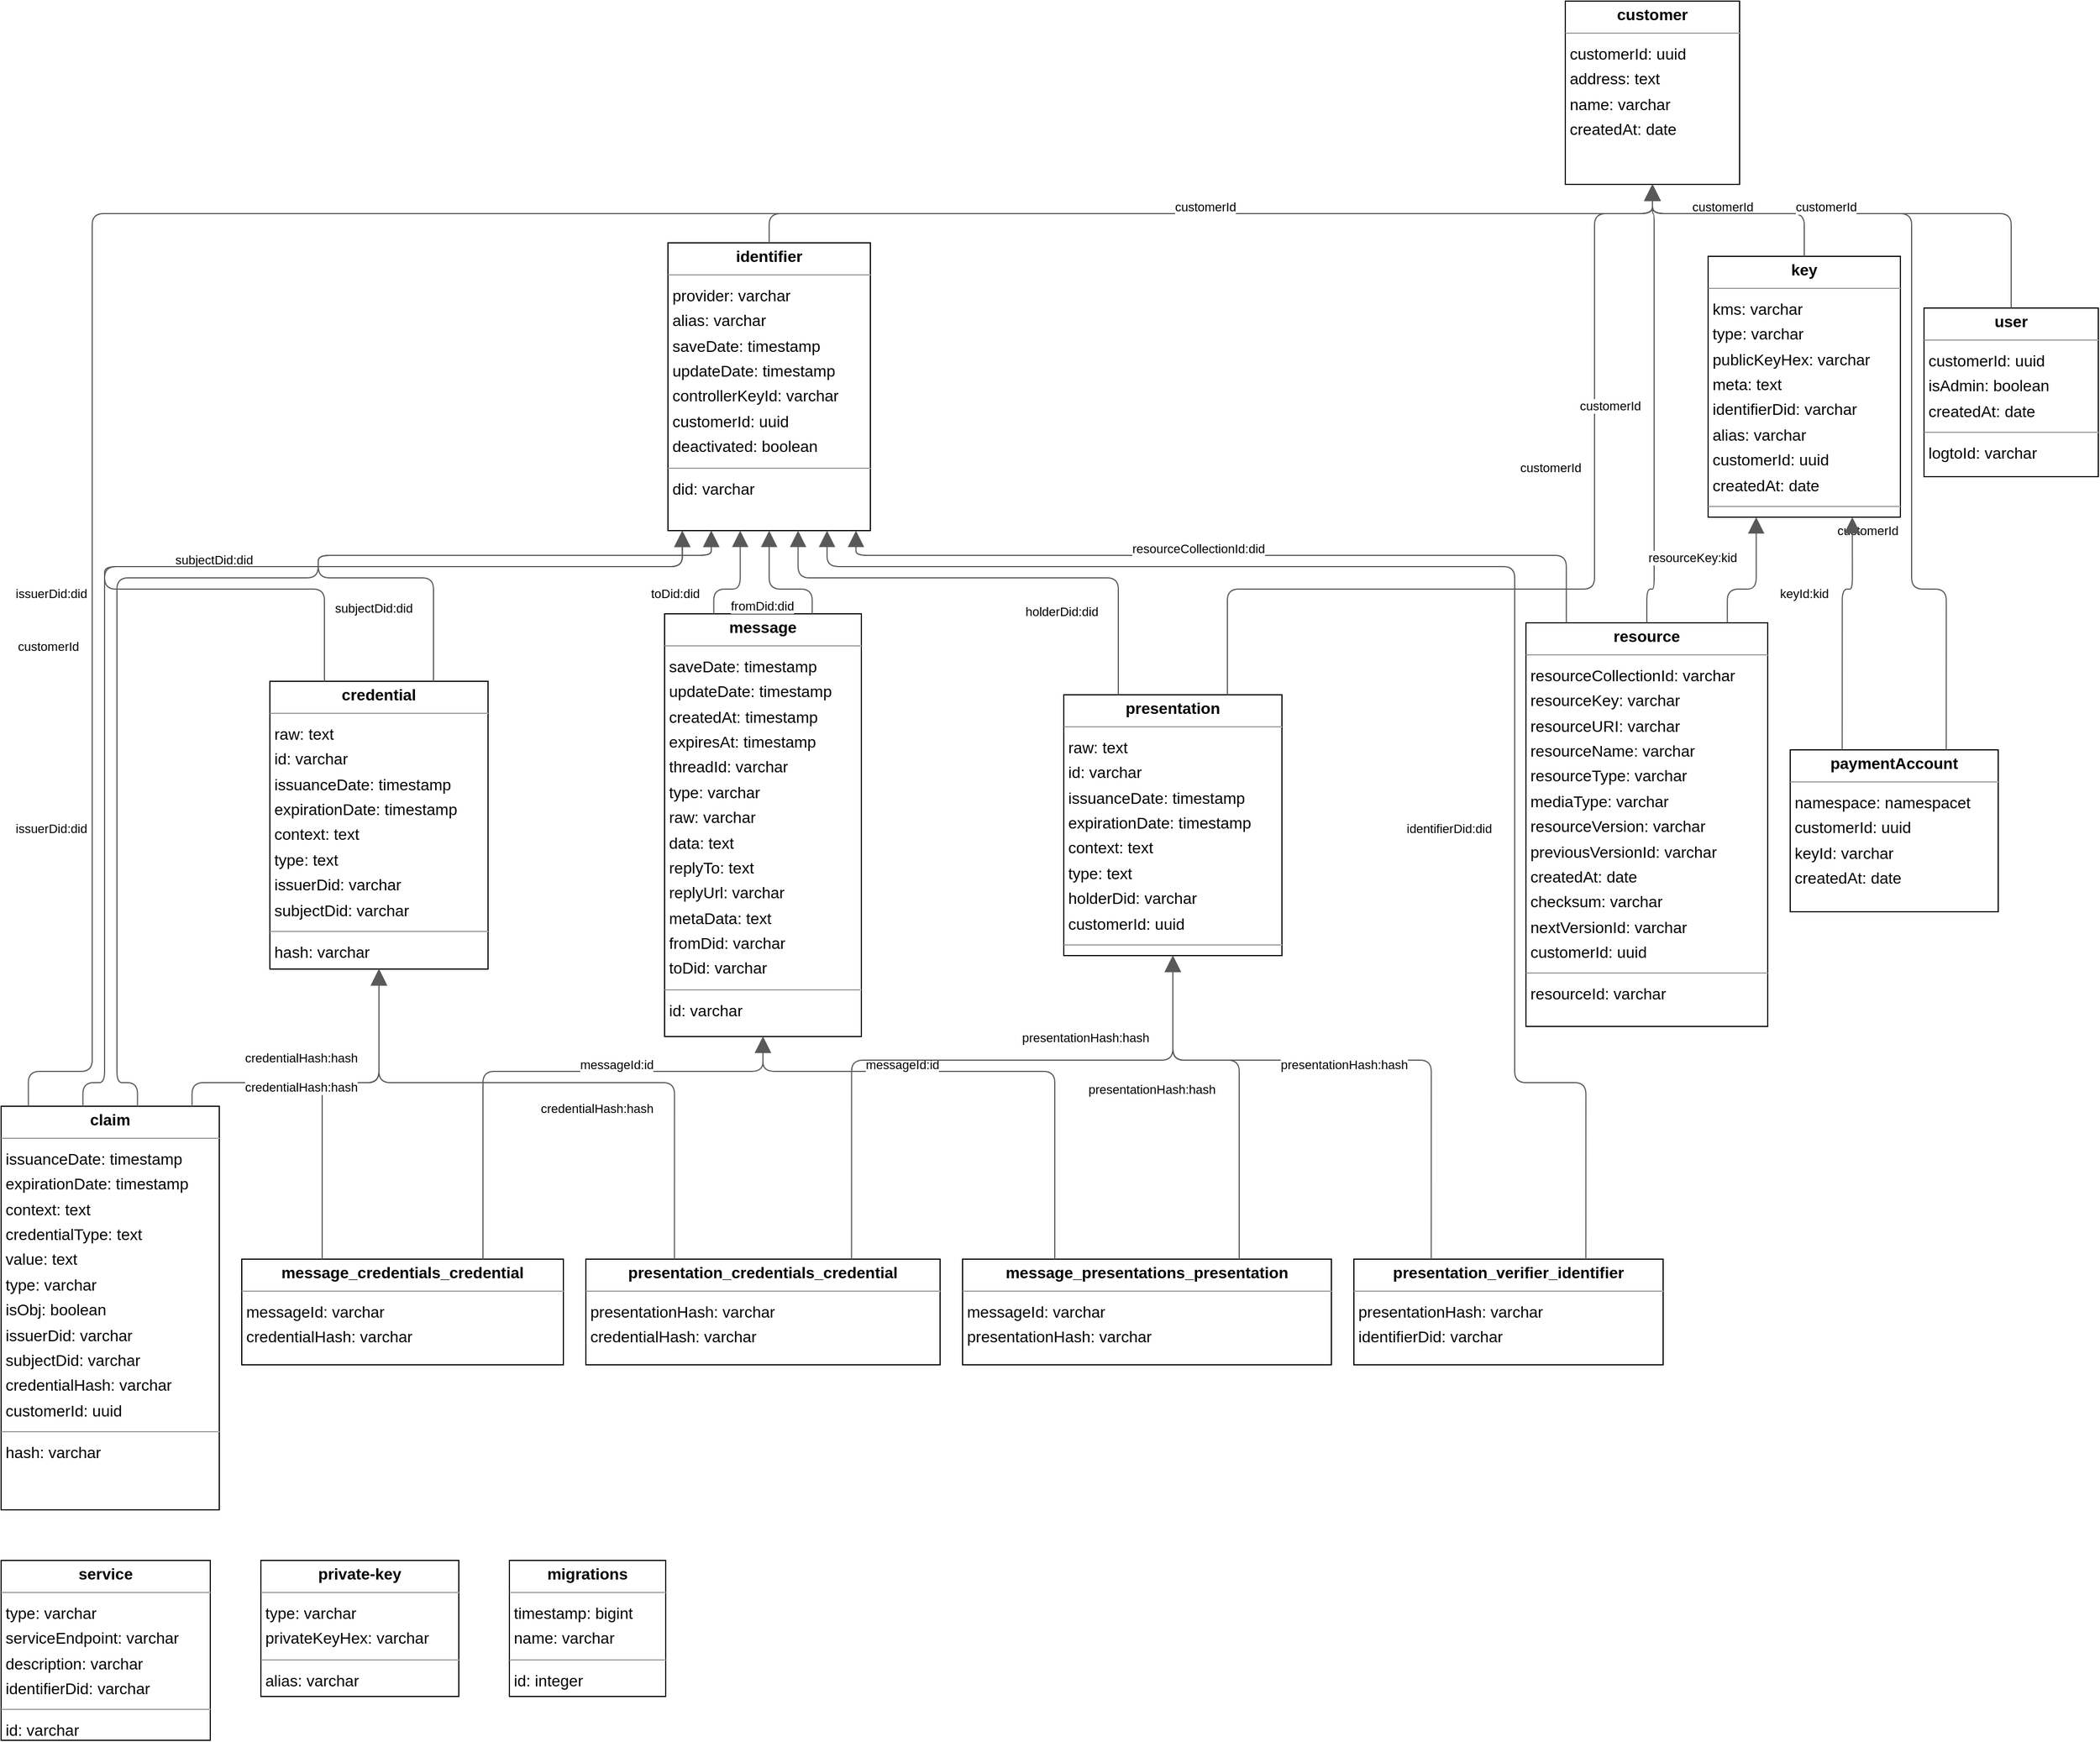 <mxGraphModel dx="0" dy="0" grid="1" gridSize="10" guides="1" tooltips="1" connect="1" arrows="1" fold="1" page="0" pageScale="1" background="none" math="0" shadow="0">
  <root>
    <mxCell id="0" />
    <mxCell id="1" parent="0" />
    <mxCell id="node16" parent="1" vertex="1" value="&lt;p style=&quot;margin:0px;margin-top:4px;text-align:center;&quot;&gt;&lt;b&gt;claim&lt;/b&gt;&lt;/p&gt;&lt;hr size=&quot;1&quot;/&gt;&lt;p style=&quot;margin:0 0 0 4px;line-height:1.6;&quot;&gt; issuanceDate: timestamp&lt;br/&gt; expirationDate: timestamp&lt;br/&gt; context: text&lt;br/&gt; credentialType: text&lt;br/&gt; value: text&lt;br/&gt; type: varchar&lt;br/&gt; isObj: boolean&lt;br/&gt; issuerDid: varchar&lt;br/&gt; subjectDid: varchar&lt;br/&gt; credentialHash: varchar&lt;br/&gt; customerId: uuid&lt;/p&gt;&lt;hr size=&quot;1&quot;/&gt;&lt;p style=&quot;margin:0 0 0 4px;line-height:1.6;&quot;&gt; hash: varchar&lt;/p&gt;" style="verticalAlign=top;align=left;overflow=fill;fontSize=14;fontFamily=Helvetica;html=1;rounded=0;shadow=0;comic=0;labelBackgroundColor=none;strokeWidth=1;">
      <mxGeometry x="-164" y="777" width="194" height="359" as="geometry" />
    </mxCell>
    <mxCell id="node12" parent="1" vertex="1" value="&lt;p style=&quot;margin:0px;margin-top:4px;text-align:center;&quot;&gt;&lt;b&gt;credential&lt;/b&gt;&lt;/p&gt;&lt;hr size=&quot;1&quot;/&gt;&lt;p style=&quot;margin:0 0 0 4px;line-height:1.6;&quot;&gt; raw: text&lt;br/&gt; id: varchar&lt;br/&gt; issuanceDate: timestamp&lt;br/&gt; expirationDate: timestamp&lt;br/&gt; context: text&lt;br/&gt; type: text&lt;br/&gt; issuerDid: varchar&lt;br/&gt; subjectDid: varchar&lt;/p&gt;&lt;hr size=&quot;1&quot;/&gt;&lt;p style=&quot;margin:0 0 0 4px;line-height:1.6;&quot;&gt; hash: varchar&lt;/p&gt;" style="verticalAlign=top;align=left;overflow=fill;fontSize=14;fontFamily=Helvetica;html=1;rounded=0;shadow=0;comic=0;labelBackgroundColor=none;strokeWidth=1;">
      <mxGeometry x="75" y="399" width="194" height="256" as="geometry" />
    </mxCell>
    <mxCell id="node3" parent="1" vertex="1" value="&lt;p style=&quot;margin:0px;margin-top:4px;text-align:center;&quot;&gt;&lt;b&gt;customer&lt;/b&gt;&lt;/p&gt;&lt;hr size=&quot;1&quot;/&gt;&lt;p style=&quot;margin:0 0 0 4px;line-height:1.6;&quot;&gt; customerId: uuid&lt;br/&gt; address: text&lt;br/&gt; name: varchar&lt;br/&gt; createdAt: date&lt;/p&gt;" style="verticalAlign=top;align=left;overflow=fill;fontSize=14;fontFamily=Helvetica;html=1;rounded=0;shadow=0;comic=0;labelBackgroundColor=none;strokeWidth=1;">
      <mxGeometry x="1227" y="-206" width="155" height="163" as="geometry" />
    </mxCell>
    <mxCell id="node8" parent="1" vertex="1" value="&lt;p style=&quot;margin:0px;margin-top:4px;text-align:center;&quot;&gt;&lt;b&gt;identifier&lt;/b&gt;&lt;/p&gt;&lt;hr size=&quot;1&quot;/&gt;&lt;p style=&quot;margin:0 0 0 4px;line-height:1.6;&quot;&gt; provider: varchar&lt;br/&gt; alias: varchar&lt;br/&gt; saveDate: timestamp&lt;br/&gt; updateDate: timestamp&lt;br/&gt; controllerKeyId: varchar&lt;br/&gt; customerId: uuid&lt;br/&gt; deactivated: boolean&lt;/p&gt;&lt;hr size=&quot;1&quot;/&gt;&lt;p style=&quot;margin:0 0 0 4px;line-height:1.6;&quot;&gt; did: varchar&lt;/p&gt;" style="verticalAlign=top;align=left;overflow=fill;fontSize=14;fontFamily=Helvetica;html=1;rounded=0;shadow=0;comic=0;labelBackgroundColor=none;strokeWidth=1;">
      <mxGeometry x="429" y="9" width="180" height="256" as="geometry" />
    </mxCell>
    <mxCell id="node6" parent="1" vertex="1" value="&lt;p style=&quot;margin:0px;margin-top:4px;text-align:center;&quot;&gt;&lt;b&gt;key&lt;/b&gt;&lt;/p&gt;&lt;hr size=&quot;1&quot;/&gt;&lt;p style=&quot;margin:0 0 0 4px;line-height:1.6;&quot;&gt; kms: varchar&lt;br/&gt; type: varchar&lt;br/&gt; publicKeyHex: varchar&lt;br/&gt; meta: text&lt;br/&gt; identifierDid: varchar&lt;br/&gt; alias: varchar&lt;br/&gt; customerId: uuid&lt;br/&gt; createdAt: date&lt;/p&gt;&lt;hr size=&quot;1&quot;/&gt;&lt;p style=&quot;margin:0 0 0 4px;line-height:1.6;&quot;&gt; kid: varchar&lt;/p&gt;" style="verticalAlign=top;align=left;overflow=fill;fontSize=14;fontFamily=Helvetica;html=1;rounded=0;shadow=0;comic=0;labelBackgroundColor=none;strokeWidth=1;">
      <mxGeometry x="1354" y="21" width="171" height="232" as="geometry" />
    </mxCell>
    <mxCell id="node0" parent="1" vertex="1" value="&lt;p style=&quot;margin:0px;margin-top:4px;text-align:center;&quot;&gt;&lt;b&gt;message&lt;/b&gt;&lt;/p&gt;&lt;hr size=&quot;1&quot;/&gt;&lt;p style=&quot;margin:0 0 0 4px;line-height:1.6;&quot;&gt; saveDate: timestamp&lt;br/&gt; updateDate: timestamp&lt;br/&gt; createdAt: timestamp&lt;br/&gt; expiresAt: timestamp&lt;br/&gt; threadId: varchar&lt;br/&gt; type: varchar&lt;br/&gt; raw: varchar&lt;br/&gt; data: text&lt;br/&gt; replyTo: text&lt;br/&gt; replyUrl: varchar&lt;br/&gt; metaData: text&lt;br/&gt; fromDid: varchar&lt;br/&gt; toDid: varchar&lt;/p&gt;&lt;hr size=&quot;1&quot;/&gt;&lt;p style=&quot;margin:0 0 0 4px;line-height:1.6;&quot;&gt; id: varchar&lt;/p&gt;" style="verticalAlign=top;align=left;overflow=fill;fontSize=14;fontFamily=Helvetica;html=1;rounded=0;shadow=0;comic=0;labelBackgroundColor=none;strokeWidth=1;">
      <mxGeometry x="426" y="339" width="175" height="376" as="geometry" />
    </mxCell>
    <mxCell id="node11" parent="1" vertex="1" value="&lt;p style=&quot;margin:0px;margin-top:4px;text-align:center;&quot;&gt;&lt;b&gt;message_credentials_credential&lt;/b&gt;&lt;/p&gt;&lt;hr size=&quot;1&quot;/&gt;&lt;p style=&quot;margin:0 0 0 4px;line-height:1.6;&quot;&gt; messageId: varchar&lt;br/&gt; credentialHash: varchar&lt;/p&gt;" style="verticalAlign=top;align=left;overflow=fill;fontSize=14;fontFamily=Helvetica;html=1;rounded=0;shadow=0;comic=0;labelBackgroundColor=none;strokeWidth=1;">
      <mxGeometry x="50" y="913" width="286" height="94" as="geometry" />
    </mxCell>
    <mxCell id="node7" parent="1" vertex="1" value="&lt;p style=&quot;margin:0px;margin-top:4px;text-align:center;&quot;&gt;&lt;b&gt;message_presentations_presentation&lt;/b&gt;&lt;/p&gt;&lt;hr size=&quot;1&quot;/&gt;&lt;p style=&quot;margin:0 0 0 4px;line-height:1.6;&quot;&gt; messageId: varchar&lt;br/&gt; presentationHash: varchar&lt;/p&gt;" style="verticalAlign=top;align=left;overflow=fill;fontSize=14;fontFamily=Helvetica;html=1;rounded=0;shadow=0;comic=0;labelBackgroundColor=none;strokeWidth=1;">
      <mxGeometry x="691" y="913" width="328" height="94" as="geometry" />
    </mxCell>
    <mxCell id="node13" parent="1" vertex="1" value="&lt;p style=&quot;margin:0px;margin-top:4px;text-align:center;&quot;&gt;&lt;b&gt;migrations&lt;/b&gt;&lt;/p&gt;&lt;hr size=&quot;1&quot;/&gt;&lt;p style=&quot;margin:0 0 0 4px;line-height:1.6;&quot;&gt; timestamp: bigint&lt;br/&gt; name: varchar&lt;/p&gt;&lt;hr size=&quot;1&quot;/&gt;&lt;p style=&quot;margin:0 0 0 4px;line-height:1.6;&quot;&gt; id: integer&lt;/p&gt;" style="verticalAlign=top;align=left;overflow=fill;fontSize=14;fontFamily=Helvetica;html=1;rounded=0;shadow=0;comic=0;labelBackgroundColor=none;strokeWidth=1;">
      <mxGeometry x="288" y="1181" width="139" height="121" as="geometry" />
    </mxCell>
    <mxCell id="node14" parent="1" vertex="1" value="&lt;p style=&quot;margin:0px;margin-top:4px;text-align:center;&quot;&gt;&lt;b&gt;paymentAccount&lt;/b&gt;&lt;/p&gt;&lt;hr size=&quot;1&quot;/&gt;&lt;p style=&quot;margin:0 0 0 4px;line-height:1.6;&quot;&gt; namespace: namespacet&lt;br/&gt; customerId: uuid&lt;br/&gt; keyId: varchar&lt;br/&gt; createdAt: date&lt;/p&gt;" style="verticalAlign=top;align=left;overflow=fill;fontSize=14;fontFamily=Helvetica;html=1;rounded=0;shadow=0;comic=0;labelBackgroundColor=none;strokeWidth=1;">
      <mxGeometry x="1427" y="460" width="185" height="144" as="geometry" />
    </mxCell>
    <mxCell id="node5" parent="1" vertex="1" value="&lt;p style=&quot;margin:0px;margin-top:4px;text-align:center;&quot;&gt;&lt;b&gt;presentation&lt;/b&gt;&lt;/p&gt;&lt;hr size=&quot;1&quot;/&gt;&lt;p style=&quot;margin:0 0 0 4px;line-height:1.6;&quot;&gt; raw: text&lt;br/&gt; id: varchar&lt;br/&gt; issuanceDate: timestamp&lt;br/&gt; expirationDate: timestamp&lt;br/&gt; context: text&lt;br/&gt; type: text&lt;br/&gt; holderDid: varchar&lt;br/&gt; customerId: uuid&lt;/p&gt;&lt;hr size=&quot;1&quot;/&gt;&lt;p style=&quot;margin:0 0 0 4px;line-height:1.6;&quot;&gt; hash: varchar&lt;/p&gt;" style="verticalAlign=top;align=left;overflow=fill;fontSize=14;fontFamily=Helvetica;html=1;rounded=0;shadow=0;comic=0;labelBackgroundColor=none;strokeWidth=1;">
      <mxGeometry x="781" y="411" width="194" height="232" as="geometry" />
    </mxCell>
    <mxCell id="node4" parent="1" vertex="1" value="&lt;p style=&quot;margin:0px;margin-top:4px;text-align:center;&quot;&gt;&lt;b&gt;presentation_credentials_credential&lt;/b&gt;&lt;/p&gt;&lt;hr size=&quot;1&quot;/&gt;&lt;p style=&quot;margin:0 0 0 4px;line-height:1.6;&quot;&gt; presentationHash: varchar&lt;br/&gt; credentialHash: varchar&lt;/p&gt;" style="verticalAlign=top;align=left;overflow=fill;fontSize=14;fontFamily=Helvetica;html=1;rounded=0;shadow=0;comic=0;labelBackgroundColor=none;strokeWidth=1;">
      <mxGeometry x="356" y="913" width="315" height="94" as="geometry" />
    </mxCell>
    <mxCell id="node2" parent="1" vertex="1" value="&lt;p style=&quot;margin:0px;margin-top:4px;text-align:center;&quot;&gt;&lt;b&gt;presentation_verifier_identifier&lt;/b&gt;&lt;/p&gt;&lt;hr size=&quot;1&quot;/&gt;&lt;p style=&quot;margin:0 0 0 4px;line-height:1.6;&quot;&gt; presentationHash: varchar&lt;br/&gt; identifierDid: varchar&lt;/p&gt;" style="verticalAlign=top;align=left;overflow=fill;fontSize=14;fontFamily=Helvetica;html=1;rounded=0;shadow=0;comic=0;labelBackgroundColor=none;strokeWidth=1;">
      <mxGeometry x="1039" y="913" width="275" height="94" as="geometry" />
    </mxCell>
    <mxCell id="node15" parent="1" vertex="1" value="&lt;p style=&quot;margin:0px;margin-top:4px;text-align:center;&quot;&gt;&lt;b&gt;private-key&lt;/b&gt;&lt;/p&gt;&lt;hr size=&quot;1&quot;/&gt;&lt;p style=&quot;margin:0 0 0 4px;line-height:1.6;&quot;&gt; type: varchar&lt;br/&gt; privateKeyHex: varchar&lt;/p&gt;&lt;hr size=&quot;1&quot;/&gt;&lt;p style=&quot;margin:0 0 0 4px;line-height:1.6;&quot;&gt; alias: varchar&lt;/p&gt;" style="verticalAlign=top;align=left;overflow=fill;fontSize=14;fontFamily=Helvetica;html=1;rounded=0;shadow=0;comic=0;labelBackgroundColor=none;strokeWidth=1;">
      <mxGeometry x="67" y="1181" width="176" height="121" as="geometry" />
    </mxCell>
    <mxCell id="node1" parent="1" vertex="1" value="&lt;p style=&quot;margin:0px;margin-top:4px;text-align:center;&quot;&gt;&lt;b&gt;resource&lt;/b&gt;&lt;/p&gt;&lt;hr size=&quot;1&quot;/&gt;&lt;p style=&quot;margin:0 0 0 4px;line-height:1.6;&quot;&gt; resourceCollectionId: varchar&lt;br/&gt; resourceKey: varchar&lt;br/&gt; resourceURI: varchar&lt;br/&gt; resourceName: varchar&lt;br/&gt; resourceType: varchar&lt;br/&gt; mediaType: varchar&lt;br/&gt; resourceVersion: varchar&lt;br/&gt; previousVersionId: varchar&lt;br/&gt; createdAt: date&lt;br/&gt; checksum: varchar&lt;br/&gt; nextVersionId: varchar&lt;br/&gt; customerId: uuid&lt;/p&gt;&lt;hr size=&quot;1&quot;/&gt;&lt;p style=&quot;margin:0 0 0 4px;line-height:1.6;&quot;&gt; resourceId: varchar&lt;/p&gt;" style="verticalAlign=top;align=left;overflow=fill;fontSize=14;fontFamily=Helvetica;html=1;rounded=0;shadow=0;comic=0;labelBackgroundColor=none;strokeWidth=1;">
      <mxGeometry x="1192" y="347" width="215" height="359" as="geometry" />
    </mxCell>
    <mxCell id="node9" parent="1" vertex="1" value="&lt;p style=&quot;margin:0px;margin-top:4px;text-align:center;&quot;&gt;&lt;b&gt;service&lt;/b&gt;&lt;/p&gt;&lt;hr size=&quot;1&quot;/&gt;&lt;p style=&quot;margin:0 0 0 4px;line-height:1.6;&quot;&gt; type: varchar&lt;br/&gt; serviceEndpoint: varchar&lt;br/&gt; description: varchar&lt;br/&gt; identifierDid: varchar&lt;/p&gt;&lt;hr size=&quot;1&quot;/&gt;&lt;p style=&quot;margin:0 0 0 4px;line-height:1.6;&quot;&gt; id: varchar&lt;/p&gt;" style="verticalAlign=top;align=left;overflow=fill;fontSize=14;fontFamily=Helvetica;html=1;rounded=0;shadow=0;comic=0;labelBackgroundColor=none;strokeWidth=1;">
      <mxGeometry x="-164" y="1181" width="186" height="160" as="geometry" />
    </mxCell>
    <mxCell id="node10" parent="1" vertex="1" value="&lt;p style=&quot;margin:0px;margin-top:4px;text-align:center;&quot;&gt;&lt;b&gt;user&lt;/b&gt;&lt;/p&gt;&lt;hr size=&quot;1&quot;/&gt;&lt;p style=&quot;margin:0 0 0 4px;line-height:1.6;&quot;&gt; customerId: uuid&lt;br/&gt; isAdmin: boolean&lt;br/&gt; createdAt: date&lt;/p&gt;&lt;hr size=&quot;1&quot;/&gt;&lt;p style=&quot;margin:0 0 0 4px;line-height:1.6;&quot;&gt; logtoId: varchar&lt;/p&gt;" style="verticalAlign=top;align=left;overflow=fill;fontSize=14;fontFamily=Helvetica;html=1;rounded=0;shadow=0;comic=0;labelBackgroundColor=none;strokeWidth=1;">
      <mxGeometry x="1546" y="67" width="155" height="150" as="geometry" />
    </mxCell>
    <mxCell id="edge6" edge="1" value="" parent="1" source="node16" target="node12" style="html=1;rounded=1;edgeStyle=orthogonalEdgeStyle;dashed=0;startArrow=none;endArrow=block;endSize=12;strokeColor=#595959;exitX=0.875;exitY=0.000;exitDx=0;exitDy=0;entryX=0.500;entryY=1.000;entryDx=0;entryDy=0;">
      <mxGeometry width="50" height="50" relative="1" as="geometry">
        <Array as="points">
          <mxPoint x="6" y="756" />
          <mxPoint x="172" y="756" />
        </Array>
      </mxGeometry>
    </mxCell>
    <mxCell id="label38" parent="edge6" vertex="1" connectable="0" value="credentialHash:hash" style="edgeLabel;resizable=0;html=1;align=left;verticalAlign=top;strokeColor=default;">
      <mxGeometry x="51" y="721" as="geometry" />
    </mxCell>
    <mxCell id="edge22" edge="1" value="" parent="1" source="node16" target="node3" style="html=1;rounded=1;edgeStyle=orthogonalEdgeStyle;dashed=0;startArrow=none;endArrow=block;endSize=12;strokeColor=#595959;exitX=0.125;exitY=0.000;exitDx=0;exitDy=0;entryX=0.500;entryY=1.000;entryDx=0;entryDy=0;">
      <mxGeometry width="50" height="50" relative="1" as="geometry">
        <Array as="points">
          <mxPoint x="-140" y="746" />
          <mxPoint x="-83" y="746" />
          <mxPoint x="-83" y="-17" />
          <mxPoint x="1305" y="-17" />
        </Array>
      </mxGeometry>
    </mxCell>
    <mxCell id="label134" parent="edge22" vertex="1" connectable="0" value="customerId" style="edgeLabel;resizable=0;html=1;align=left;verticalAlign=top;strokeColor=default;">
      <mxGeometry x="-151" y="355" as="geometry" />
    </mxCell>
    <mxCell id="edge14" edge="1" value="" parent="1" source="node16" target="node8" style="html=1;rounded=1;edgeStyle=orthogonalEdgeStyle;dashed=0;startArrow=none;endArrow=block;endSize=12;strokeColor=#595959;exitX=0.625;exitY=0.000;exitDx=0;exitDy=0;entryX=0.214;entryY=1.000;entryDx=0;entryDy=0;">
      <mxGeometry width="50" height="50" relative="1" as="geometry">
        <Array as="points">
          <mxPoint x="-43" y="756" />
          <mxPoint x="-61" y="756" />
          <mxPoint x="-61" y="307" />
          <mxPoint x="118" y="307" />
          <mxPoint x="118" y="287" />
          <mxPoint x="467" y="287" />
        </Array>
      </mxGeometry>
    </mxCell>
    <mxCell id="label86" parent="edge14" vertex="1" connectable="0" value="subjectDid:did" style="edgeLabel;resizable=0;html=1;align=left;verticalAlign=top;strokeColor=default;">
      <mxGeometry x="-11" y="278" as="geometry" />
    </mxCell>
    <mxCell id="edge16" edge="1" value="" parent="1" source="node16" target="node8" style="html=1;rounded=1;edgeStyle=orthogonalEdgeStyle;dashed=0;startArrow=none;endArrow=block;endSize=12;strokeColor=#595959;exitX=0.375;exitY=0.000;exitDx=0;exitDy=0;entryX=0.071;entryY=1.000;entryDx=0;entryDy=0;">
      <mxGeometry width="50" height="50" relative="1" as="geometry">
        <Array as="points">
          <mxPoint x="-91" y="756" />
          <mxPoint x="-72" y="756" />
          <mxPoint x="-72" y="297" />
          <mxPoint x="441" y="297" />
        </Array>
      </mxGeometry>
    </mxCell>
    <mxCell id="label98" parent="edge16" vertex="1" connectable="0" value="issuerDid:did" style="edgeLabel;resizable=0;html=1;align=left;verticalAlign=top;strokeColor=default;">
      <mxGeometry x="-153" y="517" as="geometry" />
    </mxCell>
    <mxCell id="edge2" edge="1" value="" parent="1" source="node12" target="node8" style="html=1;rounded=1;edgeStyle=orthogonalEdgeStyle;dashed=0;startArrow=none;endArrow=block;endSize=12;strokeColor=#595959;exitX=0.250;exitY=0.000;exitDx=0;exitDy=0;entryX=0.071;entryY=1.000;entryDx=0;entryDy=0;">
      <mxGeometry width="50" height="50" relative="1" as="geometry">
        <Array as="points">
          <mxPoint x="123" y="317" />
          <mxPoint x="-72" y="317" />
          <mxPoint x="-72" y="297" />
          <mxPoint x="441" y="297" />
        </Array>
      </mxGeometry>
    </mxCell>
    <mxCell id="label14" parent="edge2" vertex="1" connectable="0" value="issuerDid:did" style="edgeLabel;resizable=0;html=1;align=left;verticalAlign=top;strokeColor=default;">
      <mxGeometry x="-153" y="308" as="geometry" />
    </mxCell>
    <mxCell id="edge7" edge="1" value="" parent="1" source="node12" target="node8" style="html=1;rounded=1;edgeStyle=orthogonalEdgeStyle;dashed=0;startArrow=none;endArrow=block;endSize=12;strokeColor=#595959;exitX=0.750;exitY=0.000;exitDx=0;exitDy=0;entryX=0.214;entryY=1.000;entryDx=0;entryDy=0;">
      <mxGeometry width="50" height="50" relative="1" as="geometry">
        <Array as="points">
          <mxPoint x="220" y="307" />
          <mxPoint x="118" y="307" />
          <mxPoint x="118" y="287" />
          <mxPoint x="467" y="287" />
        </Array>
      </mxGeometry>
    </mxCell>
    <mxCell id="label44" parent="edge7" vertex="1" connectable="0" value="subjectDid:did" style="edgeLabel;resizable=0;html=1;align=left;verticalAlign=top;strokeColor=default;">
      <mxGeometry x="131" y="321" as="geometry" />
    </mxCell>
    <mxCell id="edge23" edge="1" value="" parent="1" source="node8" target="node3" style="html=1;rounded=1;edgeStyle=orthogonalEdgeStyle;dashed=0;startArrow=none;endArrow=block;endSize=12;strokeColor=#595959;exitX=0.500;exitY=0.000;exitDx=0;exitDy=0;entryX=0.500;entryY=1.000;entryDx=0;entryDy=0;">
      <mxGeometry width="50" height="50" relative="1" as="geometry">
        <Array as="points">
          <mxPoint x="519" y="-17" />
          <mxPoint x="1305" y="-17" />
        </Array>
      </mxGeometry>
    </mxCell>
    <mxCell id="label140" parent="edge23" vertex="1" connectable="0" value="customerId" style="edgeLabel;resizable=0;html=1;align=left;verticalAlign=top;strokeColor=default;">
      <mxGeometry x="878" y="-36" as="geometry" />
    </mxCell>
    <mxCell id="edge21" edge="1" value="" parent="1" source="node6" target="node3" style="html=1;rounded=1;edgeStyle=orthogonalEdgeStyle;dashed=0;startArrow=none;endArrow=block;endSize=12;strokeColor=#595959;exitX=0.500;exitY=0.000;exitDx=0;exitDy=0;entryX=0.500;entryY=1.000;entryDx=0;entryDy=0;">
      <mxGeometry width="50" height="50" relative="1" as="geometry">
        <Array as="points">
          <mxPoint x="1439" y="-17" />
          <mxPoint x="1305" y="-17" />
        </Array>
      </mxGeometry>
    </mxCell>
    <mxCell id="label128" parent="edge21" vertex="1" connectable="0" value="customerId" style="edgeLabel;resizable=0;html=1;align=left;verticalAlign=top;strokeColor=default;">
      <mxGeometry x="1338" y="-36" as="geometry" />
    </mxCell>
    <mxCell id="edge1" edge="1" value="" parent="1" source="node0" target="node8" style="html=1;rounded=1;edgeStyle=orthogonalEdgeStyle;dashed=0;startArrow=none;endArrow=block;endSize=12;strokeColor=#595959;exitX=0.750;exitY=0.000;exitDx=0;exitDy=0;entryX=0.500;entryY=1.000;entryDx=0;entryDy=0;">
      <mxGeometry width="50" height="50" relative="1" as="geometry">
        <Array as="points">
          <mxPoint x="557" y="317" />
          <mxPoint x="519" y="317" />
        </Array>
      </mxGeometry>
    </mxCell>
    <mxCell id="label8" parent="edge1" vertex="1" connectable="0" value="fromDid:did" style="edgeLabel;resizable=0;html=1;align=left;verticalAlign=top;strokeColor=default;">
      <mxGeometry x="483" y="319" as="geometry" />
    </mxCell>
    <mxCell id="edge15" edge="1" value="" parent="1" source="node0" target="node8" style="html=1;rounded=1;edgeStyle=orthogonalEdgeStyle;dashed=0;startArrow=none;endArrow=block;endSize=12;strokeColor=#595959;exitX=0.250;exitY=0.000;exitDx=0;exitDy=0;entryX=0.357;entryY=1.000;entryDx=0;entryDy=0;">
      <mxGeometry width="50" height="50" relative="1" as="geometry">
        <Array as="points">
          <mxPoint x="470" y="317" />
          <mxPoint x="493" y="317" />
        </Array>
      </mxGeometry>
    </mxCell>
    <mxCell id="label92" parent="edge15" vertex="1" connectable="0" value="toDid:did" style="edgeLabel;resizable=0;html=1;align=left;verticalAlign=top;strokeColor=default;">
      <mxGeometry x="412" y="308" as="geometry" />
    </mxCell>
    <mxCell id="edge10" edge="1" value="" parent="1" source="node11" target="node12" style="html=1;rounded=1;edgeStyle=orthogonalEdgeStyle;dashed=0;startArrow=none;endArrow=block;endSize=12;strokeColor=#595959;exitX=0.250;exitY=0.000;exitDx=0;exitDy=0;entryX=0.500;entryY=1.000;entryDx=0;entryDy=0;">
      <mxGeometry width="50" height="50" relative="1" as="geometry">
        <Array as="points">
          <mxPoint x="122" y="756" />
          <mxPoint x="172" y="756" />
        </Array>
      </mxGeometry>
    </mxCell>
    <mxCell id="label62" parent="edge10" vertex="1" connectable="0" value="credentialHash:hash" style="edgeLabel;resizable=0;html=1;align=left;verticalAlign=top;strokeColor=default;">
      <mxGeometry x="51" y="747" as="geometry" />
    </mxCell>
    <mxCell id="edge12" edge="1" value="" parent="1" source="node11" target="node0" style="html=1;rounded=1;edgeStyle=orthogonalEdgeStyle;dashed=0;startArrow=none;endArrow=block;endSize=12;strokeColor=#595959;exitX=0.750;exitY=0.000;exitDx=0;exitDy=0;entryX=0.500;entryY=1.000;entryDx=0;entryDy=0;">
      <mxGeometry width="50" height="50" relative="1" as="geometry">
        <Array as="points">
          <mxPoint x="265" y="746" />
          <mxPoint x="514" y="746" />
        </Array>
      </mxGeometry>
    </mxCell>
    <mxCell id="label74" parent="edge12" vertex="1" connectable="0" value="messageId:id" style="edgeLabel;resizable=0;html=1;align=left;verticalAlign=top;strokeColor=default;">
      <mxGeometry x="349" y="727" as="geometry" />
    </mxCell>
    <mxCell id="edge18" edge="1" value="" parent="1" source="node7" target="node0" style="html=1;rounded=1;edgeStyle=orthogonalEdgeStyle;dashed=0;startArrow=none;endArrow=block;endSize=12;strokeColor=#595959;exitX=0.250;exitY=0.000;exitDx=0;exitDy=0;entryX=0.500;entryY=1.000;entryDx=0;entryDy=0;">
      <mxGeometry width="50" height="50" relative="1" as="geometry">
        <Array as="points">
          <mxPoint x="773" y="746" />
          <mxPoint x="514" y="746" />
        </Array>
      </mxGeometry>
    </mxCell>
    <mxCell id="label110" parent="edge18" vertex="1" connectable="0" value="messageId:id" style="edgeLabel;resizable=0;html=1;align=left;verticalAlign=top;strokeColor=default;">
      <mxGeometry x="603" y="727" as="geometry" />
    </mxCell>
    <mxCell id="edge0" edge="1" value="" parent="1" source="node7" target="node5" style="html=1;rounded=1;edgeStyle=orthogonalEdgeStyle;dashed=0;startArrow=none;endArrow=block;endSize=12;strokeColor=#595959;exitX=0.750;exitY=0.000;exitDx=0;exitDy=0;entryX=0.500;entryY=1.000;entryDx=0;entryDy=0;">
      <mxGeometry width="50" height="50" relative="1" as="geometry">
        <Array as="points">
          <mxPoint x="937" y="736" />
          <mxPoint x="878" y="736" />
        </Array>
      </mxGeometry>
    </mxCell>
    <mxCell id="label2" parent="edge0" vertex="1" connectable="0" value="presentationHash:hash" style="edgeLabel;resizable=0;html=1;align=left;verticalAlign=top;strokeColor=default;">
      <mxGeometry x="801" y="749" as="geometry" />
    </mxCell>
    <mxCell id="edge25" edge="1" value="" parent="1" source="node14" target="node3" style="html=1;rounded=1;edgeStyle=orthogonalEdgeStyle;dashed=0;startArrow=none;endArrow=block;endSize=12;strokeColor=#595959;exitX=0.750;exitY=0.000;exitDx=0;exitDy=0;entryX=0.500;entryY=1.000;entryDx=0;entryDy=0;">
      <mxGeometry width="50" height="50" relative="1" as="geometry">
        <Array as="points">
          <mxPoint x="1566" y="317" />
          <mxPoint x="1535" y="317" />
          <mxPoint x="1535" y="-17" />
          <mxPoint x="1305" y="-17" />
        </Array>
      </mxGeometry>
    </mxCell>
    <mxCell id="label152" parent="edge25" vertex="1" connectable="0" value="customerId" style="edgeLabel;resizable=0;html=1;align=left;verticalAlign=top;strokeColor=default;">
      <mxGeometry x="1467" y="252" as="geometry" />
    </mxCell>
    <mxCell id="edge13" edge="1" value="" parent="1" source="node14" target="node6" style="html=1;rounded=1;edgeStyle=orthogonalEdgeStyle;dashed=0;startArrow=none;endArrow=block;endSize=12;strokeColor=#595959;exitX=0.250;exitY=0.000;exitDx=0;exitDy=0;entryX=0.750;entryY=1.000;entryDx=0;entryDy=0;">
      <mxGeometry width="50" height="50" relative="1" as="geometry">
        <Array as="points">
          <mxPoint x="1473" y="317" />
          <mxPoint x="1482" y="317" />
        </Array>
      </mxGeometry>
    </mxCell>
    <mxCell id="label80" parent="edge13" vertex="1" connectable="0" value="keyId:kid" style="edgeLabel;resizable=0;html=1;align=left;verticalAlign=top;strokeColor=default;">
      <mxGeometry x="1416" y="308" as="geometry" />
    </mxCell>
    <mxCell id="edge20" edge="1" value="" parent="1" source="node5" target="node3" style="html=1;rounded=1;edgeStyle=orthogonalEdgeStyle;dashed=0;startArrow=none;endArrow=block;endSize=12;strokeColor=#595959;exitX=0.750;exitY=0.000;exitDx=0;exitDy=0;entryX=0.500;entryY=1.000;entryDx=0;entryDy=0;">
      <mxGeometry width="50" height="50" relative="1" as="geometry">
        <Array as="points">
          <mxPoint x="926" y="317" />
          <mxPoint x="1253" y="317" />
          <mxPoint x="1253" y="-17" />
          <mxPoint x="1305" y="-17" />
        </Array>
      </mxGeometry>
    </mxCell>
    <mxCell id="label122" parent="edge20" vertex="1" connectable="0" value="customerId" style="edgeLabel;resizable=0;html=1;align=left;verticalAlign=top;strokeColor=default;">
      <mxGeometry x="1185" y="196" as="geometry" />
    </mxCell>
    <mxCell id="edge9" edge="1" value="" parent="1" source="node5" target="node8" style="html=1;rounded=1;edgeStyle=orthogonalEdgeStyle;dashed=0;startArrow=none;endArrow=block;endSize=12;strokeColor=#595959;exitX=0.250;exitY=0.000;exitDx=0;exitDy=0;entryX=0.643;entryY=1.000;entryDx=0;entryDy=0;">
      <mxGeometry width="50" height="50" relative="1" as="geometry">
        <Array as="points">
          <mxPoint x="829" y="307" />
          <mxPoint x="544" y="307" />
        </Array>
      </mxGeometry>
    </mxCell>
    <mxCell id="label56" parent="edge9" vertex="1" connectable="0" value="holderDid:did" style="edgeLabel;resizable=0;html=1;align=left;verticalAlign=top;strokeColor=default;">
      <mxGeometry x="745" y="324" as="geometry" />
    </mxCell>
    <mxCell id="edge8" edge="1" value="" parent="1" source="node4" target="node12" style="html=1;rounded=1;edgeStyle=orthogonalEdgeStyle;dashed=0;startArrow=none;endArrow=block;endSize=12;strokeColor=#595959;exitX=0.250;exitY=0.000;exitDx=0;exitDy=0;entryX=0.500;entryY=1.000;entryDx=0;entryDy=0;">
      <mxGeometry width="50" height="50" relative="1" as="geometry">
        <Array as="points">
          <mxPoint x="435" y="756" />
          <mxPoint x="172" y="756" />
        </Array>
      </mxGeometry>
    </mxCell>
    <mxCell id="label50" parent="edge8" vertex="1" connectable="0" value="credentialHash:hash" style="edgeLabel;resizable=0;html=1;align=left;verticalAlign=top;strokeColor=default;">
      <mxGeometry x="314" y="766" as="geometry" />
    </mxCell>
    <mxCell id="edge17" edge="1" value="" parent="1" source="node4" target="node5" style="html=1;rounded=1;edgeStyle=orthogonalEdgeStyle;dashed=0;startArrow=none;endArrow=block;endSize=12;strokeColor=#595959;exitX=0.750;exitY=0.000;exitDx=0;exitDy=0;entryX=0.500;entryY=1.000;entryDx=0;entryDy=0;">
      <mxGeometry width="50" height="50" relative="1" as="geometry">
        <Array as="points">
          <mxPoint x="592" y="736" />
          <mxPoint x="878" y="736" />
        </Array>
      </mxGeometry>
    </mxCell>
    <mxCell id="label104" parent="edge17" vertex="1" connectable="0" value="presentationHash:hash" style="edgeLabel;resizable=0;html=1;align=left;verticalAlign=top;strokeColor=default;">
      <mxGeometry x="742" y="703" as="geometry" />
    </mxCell>
    <mxCell id="edge11" edge="1" value="" parent="1" source="node2" target="node8" style="html=1;rounded=1;edgeStyle=orthogonalEdgeStyle;dashed=0;startArrow=none;endArrow=block;endSize=12;strokeColor=#595959;exitX=0.750;exitY=0.000;exitDx=0;exitDy=0;entryX=0.786;entryY=1.000;entryDx=0;entryDy=0;">
      <mxGeometry width="50" height="50" relative="1" as="geometry">
        <Array as="points">
          <mxPoint x="1245" y="756" />
          <mxPoint x="1182" y="756" />
          <mxPoint x="1182" y="297" />
          <mxPoint x="570" y="297" />
        </Array>
      </mxGeometry>
    </mxCell>
    <mxCell id="label68" parent="edge11" vertex="1" connectable="0" value="identifierDid:did" style="edgeLabel;resizable=0;html=1;align=left;verticalAlign=top;strokeColor=default;">
      <mxGeometry x="1084" y="517" as="geometry" />
    </mxCell>
    <mxCell id="edge3" edge="1" value="" parent="1" source="node2" target="node5" style="html=1;rounded=1;edgeStyle=orthogonalEdgeStyle;dashed=0;startArrow=none;endArrow=block;endSize=12;strokeColor=#595959;exitX=0.250;exitY=0.000;exitDx=0;exitDy=0;entryX=0.500;entryY=1.000;entryDx=0;entryDy=0;">
      <mxGeometry width="50" height="50" relative="1" as="geometry">
        <Array as="points">
          <mxPoint x="1108" y="736" />
          <mxPoint x="878" y="736" />
        </Array>
      </mxGeometry>
    </mxCell>
    <mxCell id="label20" parent="edge3" vertex="1" connectable="0" value="presentationHash:hash" style="edgeLabel;resizable=0;html=1;align=left;verticalAlign=top;strokeColor=default;">
      <mxGeometry x="972" y="727" as="geometry" />
    </mxCell>
    <mxCell id="edge19" edge="1" value="" parent="1" source="node1" target="node3" style="html=1;rounded=1;edgeStyle=orthogonalEdgeStyle;dashed=0;startArrow=none;endArrow=block;endSize=12;strokeColor=#595959;exitX=0.500;exitY=0.000;exitDx=0;exitDy=0;entryX=0.500;entryY=1.000;entryDx=0;entryDy=0;">
      <mxGeometry width="50" height="50" relative="1" as="geometry">
        <Array as="points">
          <mxPoint x="1300" y="317" />
          <mxPoint x="1306" y="317" />
          <mxPoint x="1306" y="-17" />
          <mxPoint x="1305" y="-17" />
        </Array>
      </mxGeometry>
    </mxCell>
    <mxCell id="label116" parent="edge19" vertex="1" connectable="0" value="customerId" style="edgeLabel;resizable=0;html=1;align=left;verticalAlign=top;strokeColor=default;">
      <mxGeometry x="1238" y="141" as="geometry" />
    </mxCell>
    <mxCell id="edge5" edge="1" value="" parent="1" source="node1" target="node8" style="html=1;rounded=1;edgeStyle=orthogonalEdgeStyle;dashed=0;startArrow=none;endArrow=block;endSize=12;strokeColor=#595959;exitX=0.167;exitY=0.000;exitDx=0;exitDy=0;entryX=0.929;entryY=1.000;entryDx=0;entryDy=0;">
      <mxGeometry width="50" height="50" relative="1" as="geometry">
        <Array as="points">
          <mxPoint x="1228" y="287" />
          <mxPoint x="596" y="287" />
        </Array>
      </mxGeometry>
    </mxCell>
    <mxCell id="label32" parent="edge5" vertex="1" connectable="0" value="resourceCollectionId:did" style="edgeLabel;resizable=0;html=1;align=left;verticalAlign=top;strokeColor=default;">
      <mxGeometry x="840" y="268" as="geometry" />
    </mxCell>
    <mxCell id="edge4" edge="1" value="" parent="1" source="node1" target="node6" style="html=1;rounded=1;edgeStyle=orthogonalEdgeStyle;dashed=0;startArrow=none;endArrow=block;endSize=12;strokeColor=#595959;exitX=0.833;exitY=0.000;exitDx=0;exitDy=0;entryX=0.250;entryY=1.000;entryDx=0;entryDy=0;">
      <mxGeometry width="50" height="50" relative="1" as="geometry">
        <Array as="points">
          <mxPoint x="1371" y="317" />
          <mxPoint x="1396" y="317" />
        </Array>
      </mxGeometry>
    </mxCell>
    <mxCell id="label26" parent="edge4" vertex="1" connectable="0" value="resourceKey:kid" style="edgeLabel;resizable=0;html=1;align=left;verticalAlign=top;strokeColor=default;">
      <mxGeometry x="1299" y="276" as="geometry" />
    </mxCell>
    <mxCell id="edge24" edge="1" value="" parent="1" source="node10" target="node3" style="html=1;rounded=1;edgeStyle=orthogonalEdgeStyle;dashed=0;startArrow=none;endArrow=block;endSize=12;strokeColor=#595959;exitX=0.500;exitY=0.000;exitDx=0;exitDy=0;entryX=0.500;entryY=1.000;entryDx=0;entryDy=0;">
      <mxGeometry width="50" height="50" relative="1" as="geometry">
        <Array as="points">
          <mxPoint x="1623" y="-17" />
          <mxPoint x="1305" y="-17" />
        </Array>
      </mxGeometry>
    </mxCell>
    <mxCell id="label146" parent="edge24" vertex="1" connectable="0" value="customerId" style="edgeLabel;resizable=0;html=1;align=left;verticalAlign=top;strokeColor=default;">
      <mxGeometry x="1430" y="-36" as="geometry" />
    </mxCell>
  </root>
</mxGraphModel>